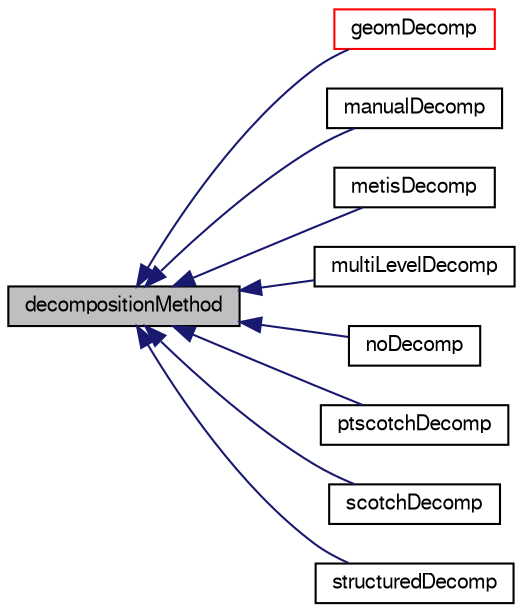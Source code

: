 digraph "decompositionMethod"
{
  bgcolor="transparent";
  edge [fontname="FreeSans",fontsize="10",labelfontname="FreeSans",labelfontsize="10"];
  node [fontname="FreeSans",fontsize="10",shape=record];
  rankdir="LR";
  Node0 [label="decompositionMethod",height=0.2,width=0.4,color="black", fillcolor="grey75", style="filled", fontcolor="black"];
  Node0 -> Node1 [dir="back",color="midnightblue",fontsize="10",style="solid",fontname="FreeSans"];
  Node1 [label="geomDecomp",height=0.2,width=0.4,color="red",URL="$a28602.html",tooltip="Geometrical domain decomposition. "];
  Node0 -> Node4 [dir="back",color="midnightblue",fontsize="10",style="solid",fontname="FreeSans"];
  Node4 [label="manualDecomp",height=0.2,width=0.4,color="black",URL="$a28610.html",tooltip="Decomposition given a cell-to-processor association in a file. "];
  Node0 -> Node5 [dir="back",color="midnightblue",fontsize="10",style="solid",fontname="FreeSans"];
  Node5 [label="metisDecomp",height=0.2,width=0.4,color="black",URL="$a28630.html",tooltip="Metis domain decomposition. "];
  Node0 -> Node6 [dir="back",color="midnightblue",fontsize="10",style="solid",fontname="FreeSans"];
  Node6 [label="multiLevelDecomp",height=0.2,width=0.4,color="black",URL="$a28614.html",tooltip="Decomposition given using consecutive application of decomposers. "];
  Node0 -> Node7 [dir="back",color="midnightblue",fontsize="10",style="solid",fontname="FreeSans"];
  Node7 [label="noDecomp",height=0.2,width=0.4,color="black",URL="$a28618.html",tooltip="Dummy decomposition method. "];
  Node0 -> Node8 [dir="back",color="midnightblue",fontsize="10",style="solid",fontname="FreeSans"];
  Node8 [label="ptscotchDecomp",height=0.2,width=0.4,color="black",URL="$a28634.html",tooltip="PTScotch domain decomposition. "];
  Node0 -> Node9 [dir="back",color="midnightblue",fontsize="10",style="solid",fontname="FreeSans"];
  Node9 [label="scotchDecomp",height=0.2,width=0.4,color="black",URL="$a28638.html",tooltip="Scotch domain decomposition. When run in parallel will collect the whole graph on to the master..."];
  Node0 -> Node10 [dir="back",color="midnightblue",fontsize="10",style="solid",fontname="FreeSans"];
  Node10 [label="structuredDecomp",height=0.2,width=0.4,color="black",URL="$a28626.html",tooltip="Decomposition by walking out decomposition of patch cells mesh. "];
}
